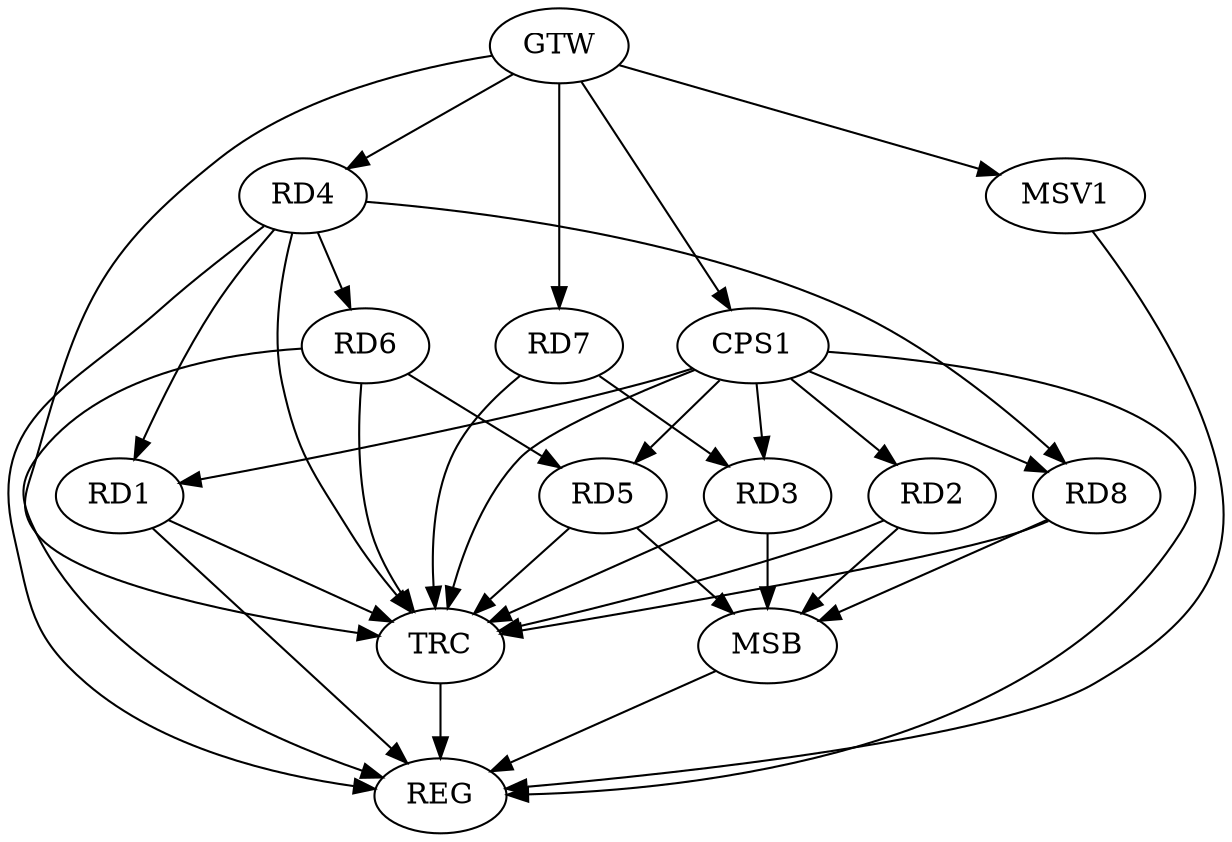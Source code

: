 strict digraph G {
  RD1 [ label="RD1" ];
  RD2 [ label="RD2" ];
  RD3 [ label="RD3" ];
  RD4 [ label="RD4" ];
  RD5 [ label="RD5" ];
  RD6 [ label="RD6" ];
  RD7 [ label="RD7" ];
  RD8 [ label="RD8" ];
  CPS1 [ label="CPS1" ];
  GTW [ label="GTW" ];
  REG [ label="REG" ];
  MSB [ label="MSB" ];
  TRC [ label="TRC" ];
  MSV1 [ label="MSV1" ];
  RD4 -> RD1;
  RD7 -> RD3;
  RD4 -> RD6;
  RD6 -> RD5;
  CPS1 -> RD1;
  CPS1 -> RD2;
  CPS1 -> RD3;
  CPS1 -> RD5;
  CPS1 -> RD8;
  GTW -> RD4;
  GTW -> RD7;
  GTW -> CPS1;
  RD1 -> REG;
  RD4 -> REG;
  RD6 -> REG;
  CPS1 -> REG;
  RD2 -> MSB;
  MSB -> REG;
  RD3 -> MSB;
  RD5 -> MSB;
  RD8 -> MSB;
  RD1 -> TRC;
  RD2 -> TRC;
  RD3 -> TRC;
  RD4 -> TRC;
  RD5 -> TRC;
  RD6 -> TRC;
  RD7 -> TRC;
  RD8 -> TRC;
  CPS1 -> TRC;
  GTW -> TRC;
  TRC -> REG;
  RD4 -> RD8;
  GTW -> MSV1;
  MSV1 -> REG;
}
